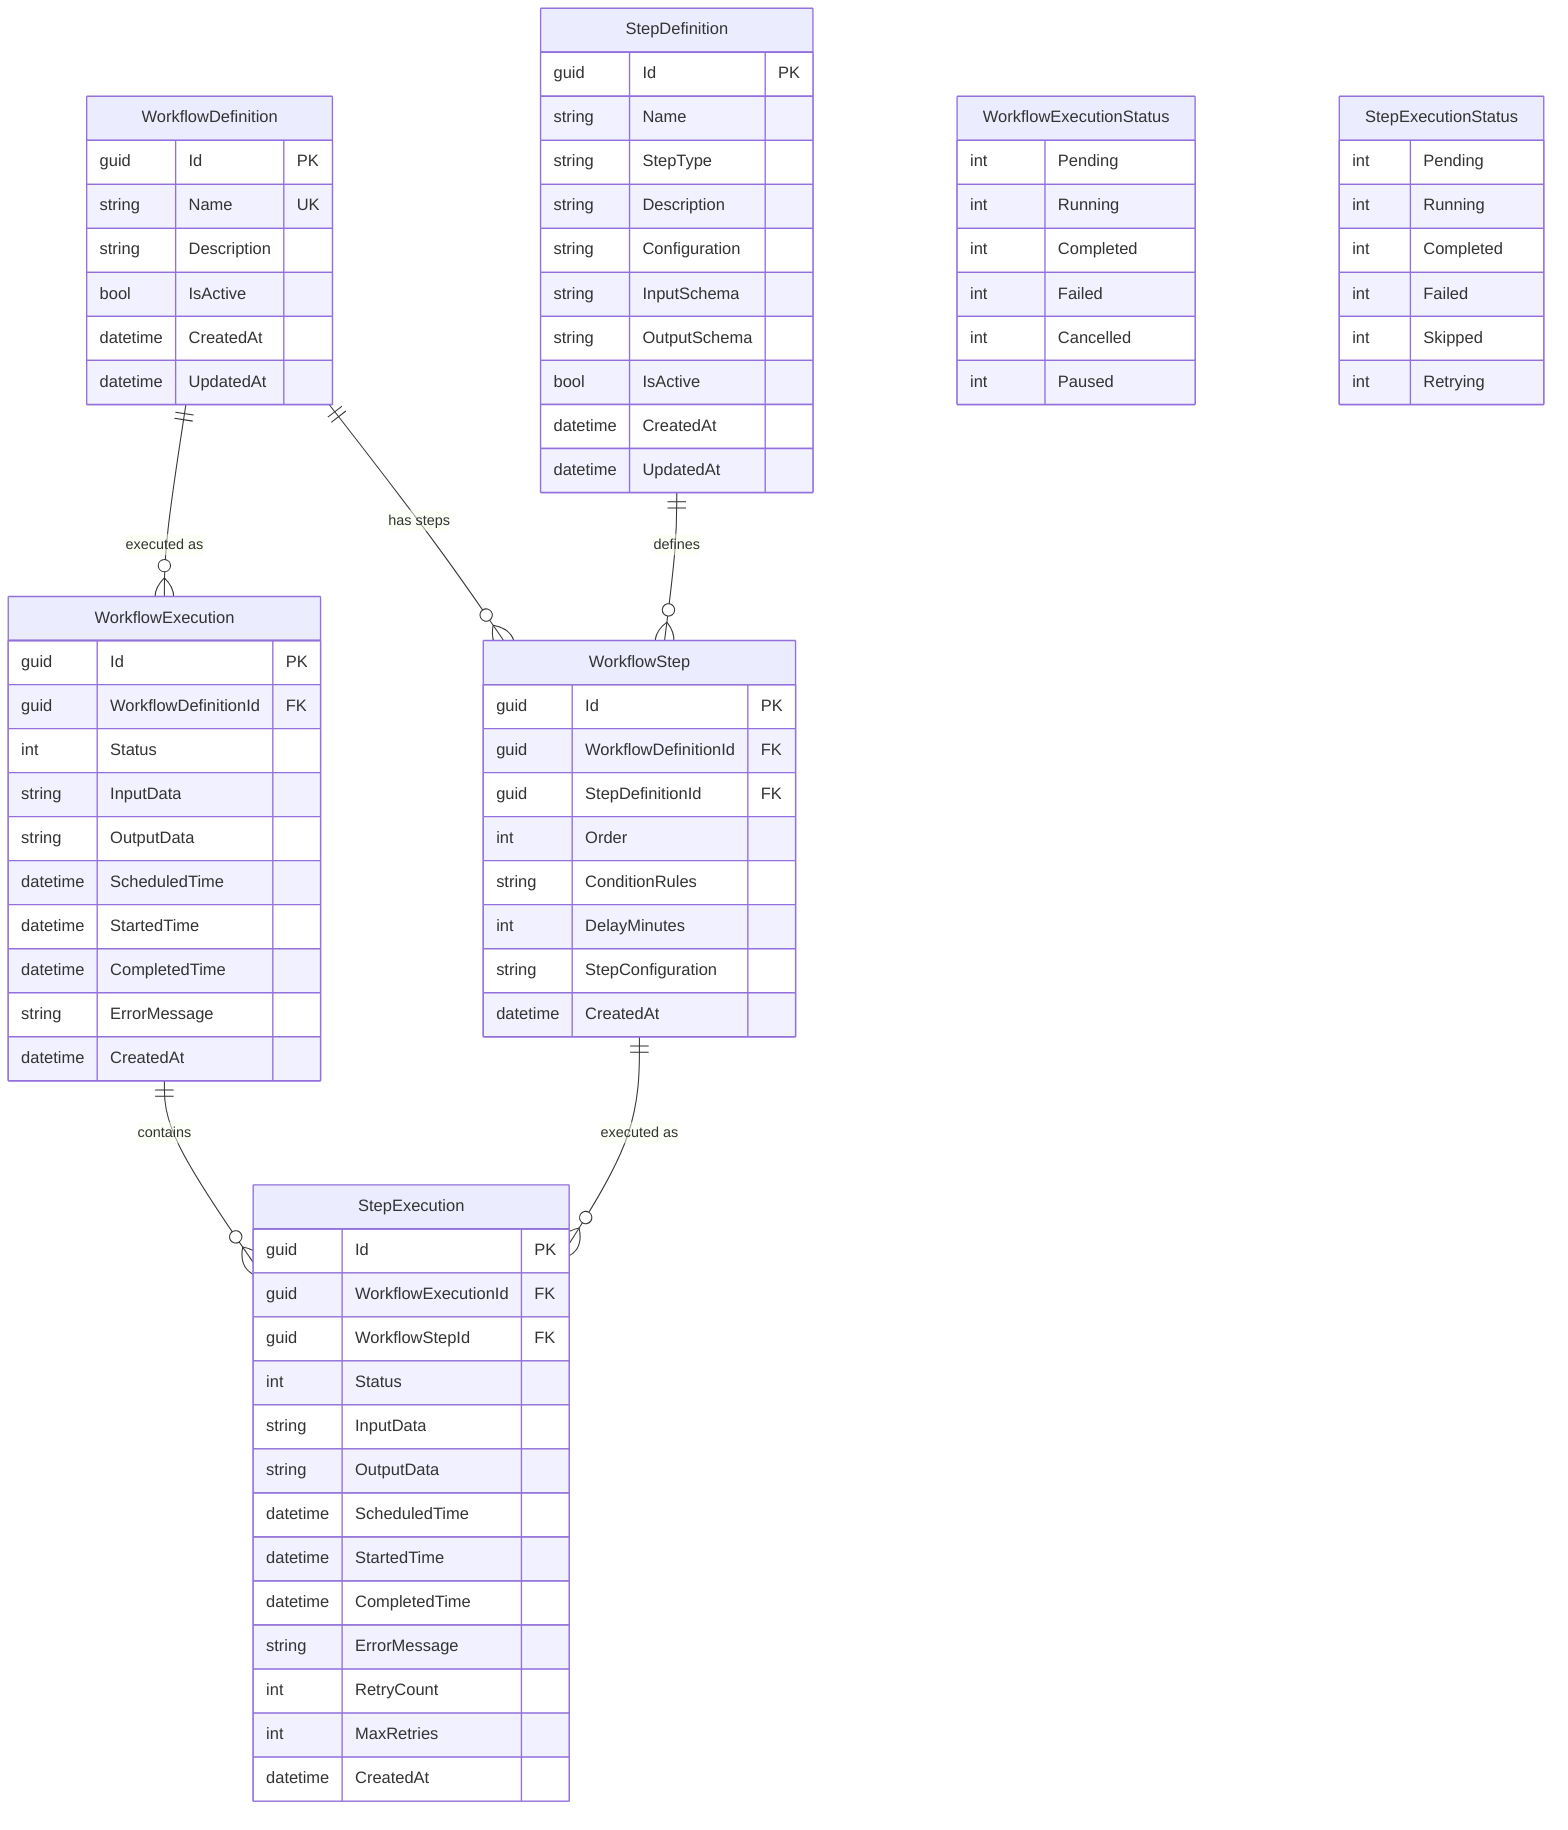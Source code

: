 erDiagram
    WorkflowDefinition {
        guid Id PK
        string Name UK
        string Description
        bool IsActive
        datetime CreatedAt
        datetime UpdatedAt
    }
    
    StepDefinition {
        guid Id PK
        string Name
        string StepType
        string Description
        string Configuration
        string InputSchema
        string OutputSchema
        bool IsActive
        datetime CreatedAt
        datetime UpdatedAt
    }
    
    WorkflowStep {
        guid Id PK
        guid WorkflowDefinitionId FK
        guid StepDefinitionId FK
        int Order
        string ConditionRules
        int DelayMinutes
        string StepConfiguration
        datetime CreatedAt
    }
    
    WorkflowExecution {
        guid Id PK
        guid WorkflowDefinitionId FK
        int Status
        string InputData
        string OutputData
        datetime ScheduledTime
        datetime StartedTime
        datetime CompletedTime
        string ErrorMessage
        datetime CreatedAt
    }
    
    StepExecution {
        guid Id PK
        guid WorkflowExecutionId FK
        guid WorkflowStepId FK
        int Status
        string InputData
        string OutputData
        datetime ScheduledTime
        datetime StartedTime
        datetime CompletedTime
        string ErrorMessage
        int RetryCount
        int MaxRetries
        datetime CreatedAt
    }
    
    %% Relationships
    WorkflowDefinition ||--o{ WorkflowStep : "has steps"
    StepDefinition ||--o{ WorkflowStep : "defines"
    WorkflowDefinition ||--o{ WorkflowExecution : "executed as"
    WorkflowExecution ||--o{ StepExecution : "contains"
    WorkflowStep ||--o{ StepExecution : "executed as"
    
    %% Status Enums
    WorkflowExecutionStatus {
        int Pending
        int Running
        int Completed
        int Failed
        int Cancelled
        int Paused
    }
    
    StepExecutionStatus {
        int Pending
        int Running
        int Completed
        int Failed
        int Skipped
        int Retrying
    }